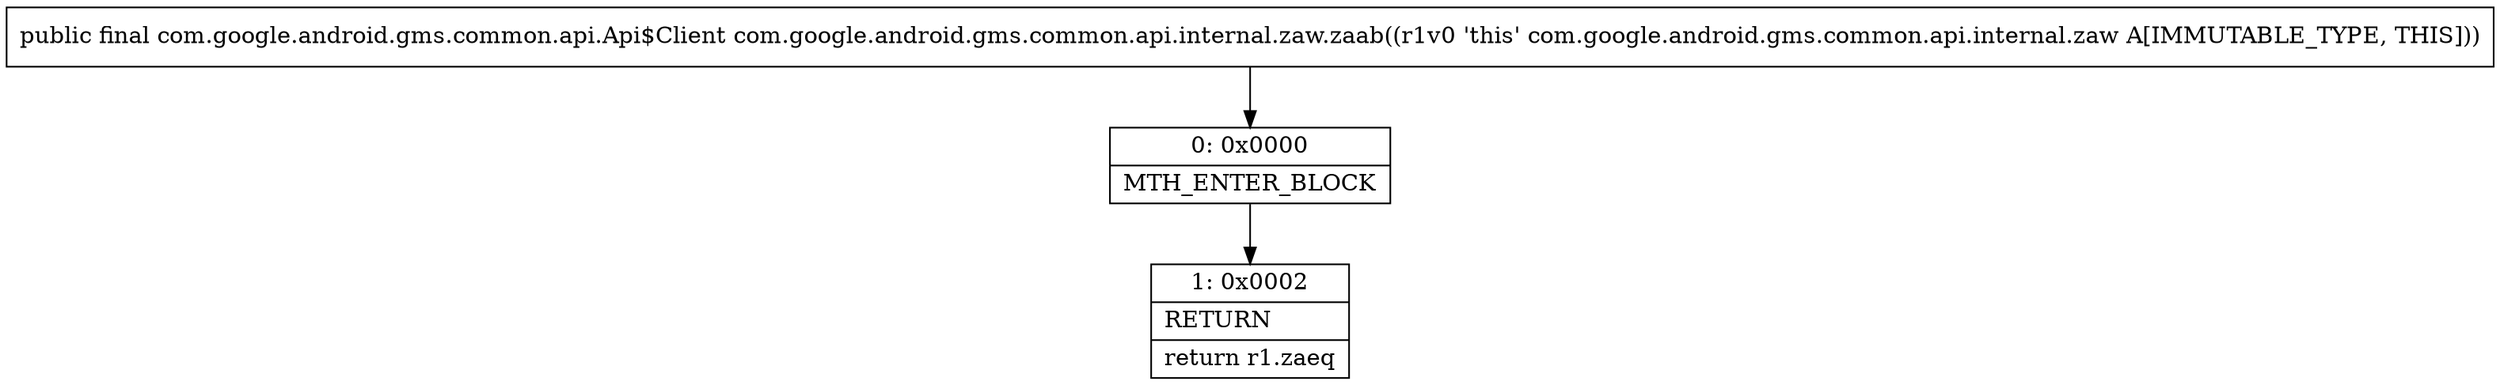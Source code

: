 digraph "CFG forcom.google.android.gms.common.api.internal.zaw.zaab()Lcom\/google\/android\/gms\/common\/api\/Api$Client;" {
Node_0 [shape=record,label="{0\:\ 0x0000|MTH_ENTER_BLOCK\l}"];
Node_1 [shape=record,label="{1\:\ 0x0002|RETURN\l|return r1.zaeq\l}"];
MethodNode[shape=record,label="{public final com.google.android.gms.common.api.Api$Client com.google.android.gms.common.api.internal.zaw.zaab((r1v0 'this' com.google.android.gms.common.api.internal.zaw A[IMMUTABLE_TYPE, THIS])) }"];
MethodNode -> Node_0;
Node_0 -> Node_1;
}


